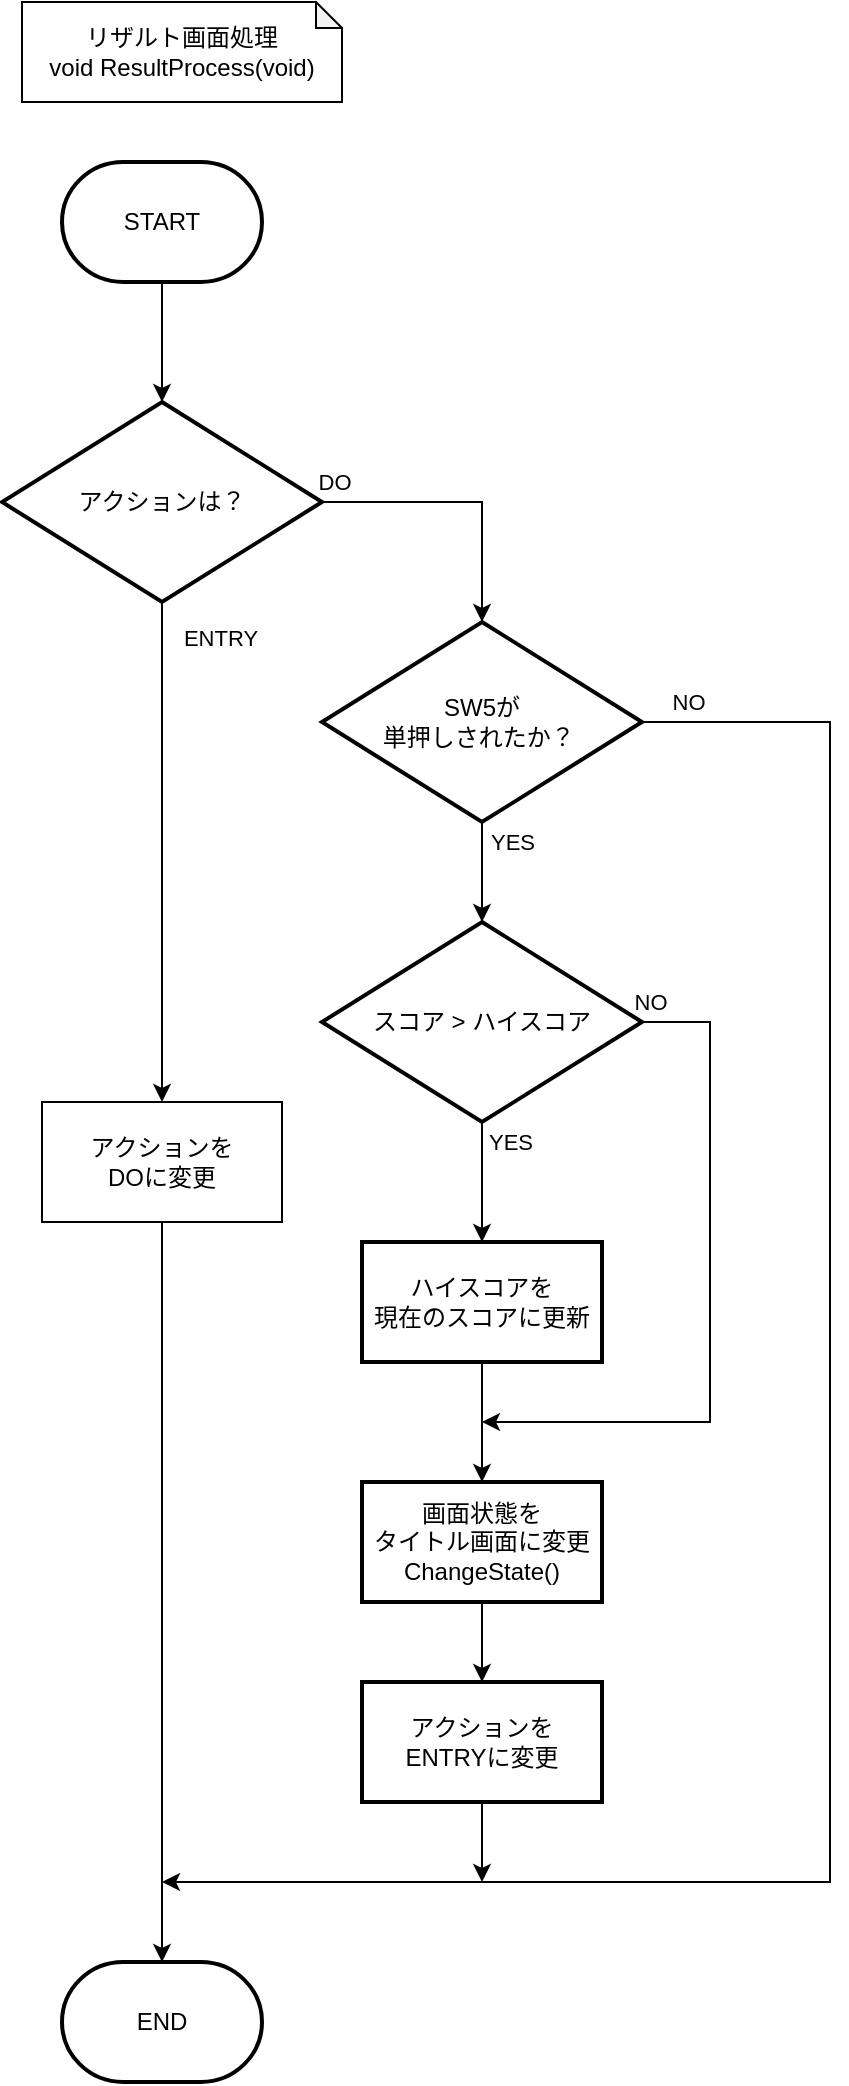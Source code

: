 <mxfile version="13.6.2" type="device"><diagram id="oQ84SIL2vPooCTDEfAfo" name="リザルト画面"><mxGraphModel dx="1093" dy="1228" grid="1" gridSize="10" guides="1" tooltips="1" connect="1" arrows="1" fold="1" page="1" pageScale="1" pageWidth="827" pageHeight="1169" math="0" shadow="0"><root><mxCell id="rS78lDXzFDFPlvf5u56l-0"/><mxCell id="rS78lDXzFDFPlvf5u56l-1" parent="rS78lDXzFDFPlvf5u56l-0"/><mxCell id="qVVodqcKiHTq1CyUcEps-7" value="リザルト画面処理&lt;br&gt;void ResultProcess(void)" style="shape=note;whiteSpace=wrap;html=1;backgroundOutline=1;darkOpacity=0.05;size=13;" parent="rS78lDXzFDFPlvf5u56l-1" vertex="1"><mxGeometry x="1044" y="65" width="160" height="50" as="geometry"/></mxCell><mxCell id="016c0aWavP0OXvxmLfyK-0" value="" style="edgeStyle=orthogonalEdgeStyle;rounded=0;orthogonalLoop=1;jettySize=auto;html=1;" parent="rS78lDXzFDFPlvf5u56l-1" source="016c0aWavP0OXvxmLfyK-1" target="016c0aWavP0OXvxmLfyK-3" edge="1"><mxGeometry relative="1" as="geometry"/></mxCell><mxCell id="016c0aWavP0OXvxmLfyK-1" value="START" style="strokeWidth=2;html=1;shape=mxgraph.flowchart.terminator;whiteSpace=wrap;" parent="rS78lDXzFDFPlvf5u56l-1" vertex="1"><mxGeometry x="1064" y="145" width="100" height="60" as="geometry"/></mxCell><mxCell id="016c0aWavP0OXvxmLfyK-11" value="DO" style="edgeStyle=orthogonalEdgeStyle;rounded=0;orthogonalLoop=1;jettySize=auto;html=1;exitX=1;exitY=0.5;exitDx=0;exitDy=0;exitPerimeter=0;entryX=0.5;entryY=0;entryDx=0;entryDy=0;entryPerimeter=0;" parent="rS78lDXzFDFPlvf5u56l-1" source="016c0aWavP0OXvxmLfyK-3" target="016c0aWavP0OXvxmLfyK-9" edge="1"><mxGeometry x="-0.914" y="10" relative="1" as="geometry"><mxPoint x="1373" y="515" as="targetPoint"/><mxPoint as="offset"/></mxGeometry></mxCell><mxCell id="016c0aWavP0OXvxmLfyK-12" value="DO" style="edgeLabel;html=1;align=center;verticalAlign=middle;resizable=0;points=[];" parent="016c0aWavP0OXvxmLfyK-11" vertex="1" connectable="0"><mxGeometry x="-0.055" y="-27" relative="1" as="geometry"><mxPoint x="-142" y="-10" as="offset"/></mxGeometry></mxCell><mxCell id="016c0aWavP0OXvxmLfyK-3" value="アクションは？" style="strokeWidth=2;html=1;shape=mxgraph.flowchart.decision;whiteSpace=wrap;" parent="rS78lDXzFDFPlvf5u56l-1" vertex="1"><mxGeometry x="1034" y="265" width="160" height="100" as="geometry"/></mxCell><mxCell id="016c0aWavP0OXvxmLfyK-6" value="END" style="strokeWidth=2;html=1;shape=mxgraph.flowchart.terminator;whiteSpace=wrap;" parent="rS78lDXzFDFPlvf5u56l-1" vertex="1"><mxGeometry x="1064" y="1045" width="100" height="60" as="geometry"/></mxCell><mxCell id="016c0aWavP0OXvxmLfyK-7" value="YES" style="edgeStyle=orthogonalEdgeStyle;rounded=0;orthogonalLoop=1;jettySize=auto;html=1;" parent="rS78lDXzFDFPlvf5u56l-1" source="016c0aWavP0OXvxmLfyK-9" edge="1"><mxGeometry x="-0.6" y="15" relative="1" as="geometry"><mxPoint as="offset"/><mxPoint x="1274" y="525" as="targetPoint"/></mxGeometry></mxCell><mxCell id="016c0aWavP0OXvxmLfyK-8" value="NO" style="edgeStyle=orthogonalEdgeStyle;rounded=0;orthogonalLoop=1;jettySize=auto;html=1;exitX=1;exitY=0.5;exitDx=0;exitDy=0;exitPerimeter=0;" parent="rS78lDXzFDFPlvf5u56l-1" source="016c0aWavP0OXvxmLfyK-9" edge="1"><mxGeometry x="-0.955" y="10" relative="1" as="geometry"><mxPoint x="1114" y="1005" as="targetPoint"/><Array as="points"><mxPoint x="1448" y="425"/><mxPoint x="1448" y="1005"/></Array><mxPoint as="offset"/></mxGeometry></mxCell><mxCell id="016c0aWavP0OXvxmLfyK-9" value="SW5が&lt;br&gt;単押しされたか？&amp;nbsp;" style="strokeWidth=2;html=1;shape=mxgraph.flowchart.decision;whiteSpace=wrap;" parent="rS78lDXzFDFPlvf5u56l-1" vertex="1"><mxGeometry x="1194" y="375" width="160" height="100" as="geometry"/></mxCell><mxCell id="016c0aWavP0OXvxmLfyK-14" value="ENTRY" style="edgeStyle=orthogonalEdgeStyle;rounded=0;orthogonalLoop=1;jettySize=auto;html=1;entryX=0.5;entryY=0;entryDx=0;entryDy=0;" parent="rS78lDXzFDFPlvf5u56l-1" source="016c0aWavP0OXvxmLfyK-3" target="016c0aWavP0OXvxmLfyK-15" edge="1"><mxGeometry x="-0.857" y="29" relative="1" as="geometry"><mxPoint x="1114" y="435" as="targetPoint"/><mxPoint x="1114" y="365" as="sourcePoint"/><mxPoint as="offset"/></mxGeometry></mxCell><mxCell id="016c0aWavP0OXvxmLfyK-17" style="edgeStyle=orthogonalEdgeStyle;rounded=0;orthogonalLoop=1;jettySize=auto;html=1;exitX=0.5;exitY=1;exitDx=0;exitDy=0;entryX=0.5;entryY=0;entryDx=0;entryDy=0;entryPerimeter=0;" parent="rS78lDXzFDFPlvf5u56l-1" source="016c0aWavP0OXvxmLfyK-15" target="016c0aWavP0OXvxmLfyK-6" edge="1"><mxGeometry relative="1" as="geometry"/></mxCell><mxCell id="016c0aWavP0OXvxmLfyK-15" value="アクションを&lt;br&gt;DOに変更" style="whiteSpace=wrap;html=1;" parent="rS78lDXzFDFPlvf5u56l-1" vertex="1"><mxGeometry x="1054" y="615" width="120" height="60" as="geometry"/></mxCell><mxCell id="PxtiQ8MTOxBjAVXHNy_k-0" value="" style="edgeStyle=orthogonalEdgeStyle;rounded=0;orthogonalLoop=1;jettySize=auto;html=1;" edge="1" parent="rS78lDXzFDFPlvf5u56l-1" source="PxtiQ8MTOxBjAVXHNy_k-1" target="PxtiQ8MTOxBjAVXHNy_k-3"><mxGeometry relative="1" as="geometry"/></mxCell><mxCell id="PxtiQ8MTOxBjAVXHNy_k-1" value="画面状態を&lt;br&gt;タイトル画面に変更&lt;br&gt;ChangeState()" style="whiteSpace=wrap;html=1;strokeWidth=2;" vertex="1" parent="rS78lDXzFDFPlvf5u56l-1"><mxGeometry x="1214" y="805" width="120" height="60" as="geometry"/></mxCell><mxCell id="PxtiQ8MTOxBjAVXHNy_k-2" style="edgeStyle=orthogonalEdgeStyle;rounded=0;orthogonalLoop=1;jettySize=auto;html=1;exitX=0.5;exitY=1;exitDx=0;exitDy=0;strokeWidth=1;" edge="1" parent="rS78lDXzFDFPlvf5u56l-1" source="PxtiQ8MTOxBjAVXHNy_k-3"><mxGeometry relative="1" as="geometry"><mxPoint x="1274" y="1005" as="targetPoint"/><Array as="points"><mxPoint x="1274" y="995"/><mxPoint x="1274" y="995"/></Array></mxGeometry></mxCell><mxCell id="PxtiQ8MTOxBjAVXHNy_k-3" value="アクションを&lt;br&gt;ENTRYに変更" style="whiteSpace=wrap;html=1;strokeWidth=2;" vertex="1" parent="rS78lDXzFDFPlvf5u56l-1"><mxGeometry x="1214" y="905" width="120" height="60" as="geometry"/></mxCell><mxCell id="PxtiQ8MTOxBjAVXHNy_k-6" value="YES" style="edgeStyle=orthogonalEdgeStyle;rounded=0;orthogonalLoop=1;jettySize=auto;html=1;" edge="1" parent="rS78lDXzFDFPlvf5u56l-1" source="PxtiQ8MTOxBjAVXHNy_k-4" target="PxtiQ8MTOxBjAVXHNy_k-5"><mxGeometry x="-0.667" y="14" relative="1" as="geometry"><mxPoint as="offset"/></mxGeometry></mxCell><mxCell id="PxtiQ8MTOxBjAVXHNy_k-8" value="NO" style="edgeStyle=orthogonalEdgeStyle;rounded=0;orthogonalLoop=1;jettySize=auto;html=1;exitX=1;exitY=0.5;exitDx=0;exitDy=0;exitPerimeter=0;" edge="1" parent="rS78lDXzFDFPlvf5u56l-1" source="PxtiQ8MTOxBjAVXHNy_k-4"><mxGeometry x="-0.978" y="10" relative="1" as="geometry"><mxPoint x="1274" y="775" as="targetPoint"/><Array as="points"><mxPoint x="1388" y="575"/><mxPoint x="1388" y="775"/></Array><mxPoint as="offset"/></mxGeometry></mxCell><mxCell id="PxtiQ8MTOxBjAVXHNy_k-4" value="スコア &amp;gt; ハイスコア" style="strokeWidth=2;html=1;shape=mxgraph.flowchart.decision;whiteSpace=wrap;" vertex="1" parent="rS78lDXzFDFPlvf5u56l-1"><mxGeometry x="1194" y="525" width="160" height="100" as="geometry"/></mxCell><mxCell id="PxtiQ8MTOxBjAVXHNy_k-7" value="" style="edgeStyle=orthogonalEdgeStyle;rounded=0;orthogonalLoop=1;jettySize=auto;html=1;" edge="1" parent="rS78lDXzFDFPlvf5u56l-1" source="PxtiQ8MTOxBjAVXHNy_k-5" target="PxtiQ8MTOxBjAVXHNy_k-1"><mxGeometry relative="1" as="geometry"/></mxCell><mxCell id="PxtiQ8MTOxBjAVXHNy_k-5" value="ハイスコアを&lt;br&gt;現在のスコアに更新" style="whiteSpace=wrap;html=1;strokeWidth=2;" vertex="1" parent="rS78lDXzFDFPlvf5u56l-1"><mxGeometry x="1214" y="685" width="120" height="60" as="geometry"/></mxCell></root></mxGraphModel></diagram></mxfile>